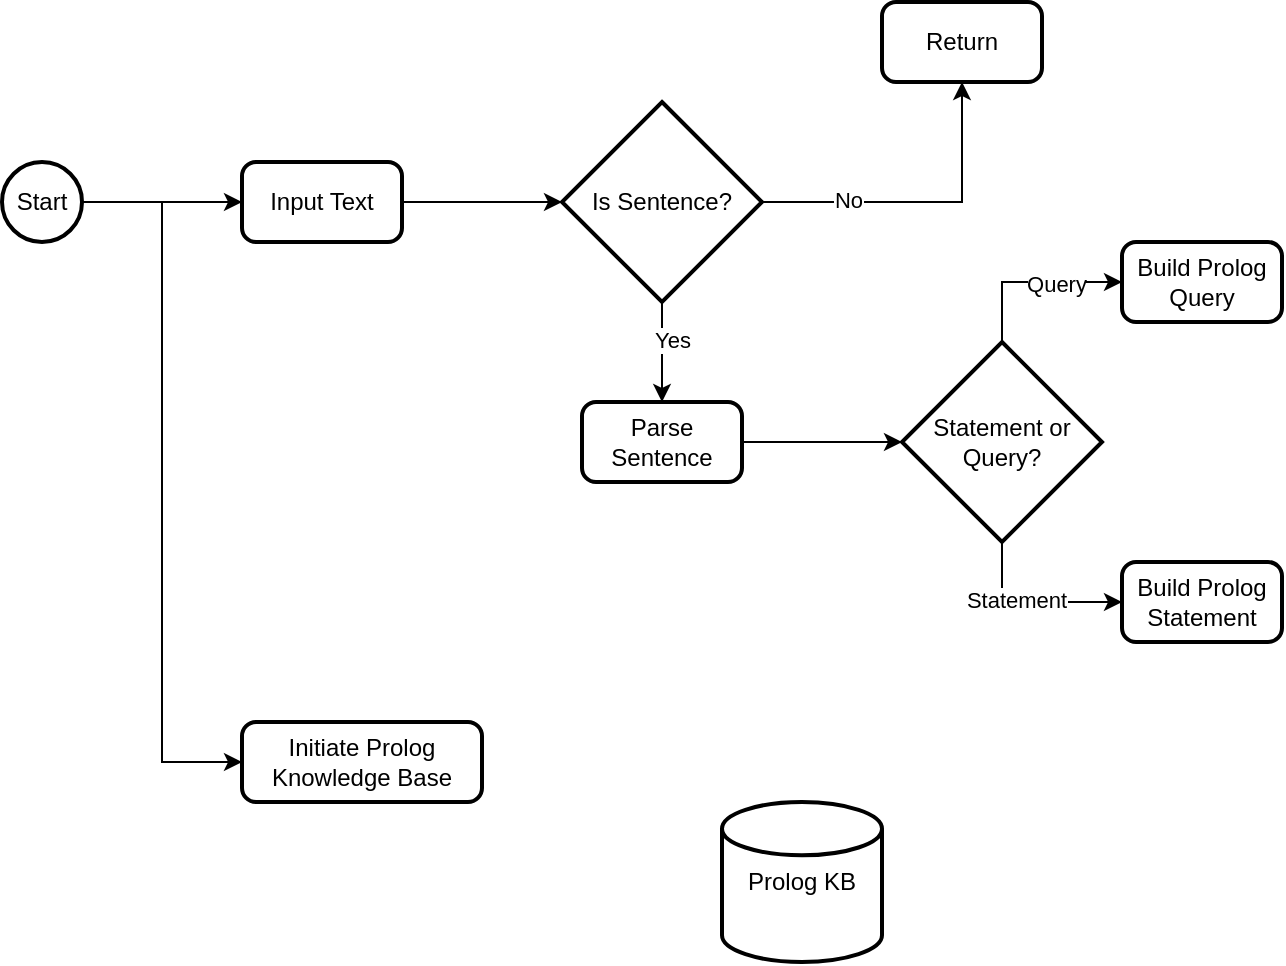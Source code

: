 <mxfile version="22.1.0" type="device">
  <diagram name="Page-1" id="NnJHsPxq7P07Nw5eCB16">
    <mxGraphModel dx="1026" dy="691" grid="1" gridSize="10" guides="1" tooltips="1" connect="1" arrows="1" fold="1" page="1" pageScale="1" pageWidth="850" pageHeight="1100" math="0" shadow="0">
      <root>
        <mxCell id="0" />
        <mxCell id="1" parent="0" />
        <mxCell id="maihAeDizmU0Ly6PPmom-8" style="edgeStyle=orthogonalEdgeStyle;rounded=0;orthogonalLoop=1;jettySize=auto;html=1;" edge="1" parent="1" source="maihAeDizmU0Ly6PPmom-1" target="maihAeDizmU0Ly6PPmom-2">
          <mxGeometry relative="1" as="geometry" />
        </mxCell>
        <mxCell id="maihAeDizmU0Ly6PPmom-23" style="edgeStyle=orthogonalEdgeStyle;rounded=0;orthogonalLoop=1;jettySize=auto;html=1;entryX=0;entryY=0.5;entryDx=0;entryDy=0;" edge="1" parent="1" source="maihAeDizmU0Ly6PPmom-1" target="maihAeDizmU0Ly6PPmom-22">
          <mxGeometry relative="1" as="geometry" />
        </mxCell>
        <mxCell id="maihAeDizmU0Ly6PPmom-1" value="Start" style="strokeWidth=2;html=1;shape=mxgraph.flowchart.start_2;whiteSpace=wrap;" vertex="1" parent="1">
          <mxGeometry x="80" y="480" width="40" height="40" as="geometry" />
        </mxCell>
        <mxCell id="maihAeDizmU0Ly6PPmom-2" value="Input Text" style="rounded=1;whiteSpace=wrap;html=1;absoluteArcSize=1;arcSize=14;strokeWidth=2;" vertex="1" parent="1">
          <mxGeometry x="200" y="480" width="80" height="40" as="geometry" />
        </mxCell>
        <mxCell id="maihAeDizmU0Ly6PPmom-10" style="edgeStyle=orthogonalEdgeStyle;rounded=0;orthogonalLoop=1;jettySize=auto;html=1;entryX=0.5;entryY=0;entryDx=0;entryDy=0;" edge="1" parent="1" source="maihAeDizmU0Ly6PPmom-3" target="maihAeDizmU0Ly6PPmom-4">
          <mxGeometry relative="1" as="geometry" />
        </mxCell>
        <mxCell id="maihAeDizmU0Ly6PPmom-11" value="Yes" style="edgeLabel;html=1;align=center;verticalAlign=middle;resizable=0;points=[];" vertex="1" connectable="0" parent="maihAeDizmU0Ly6PPmom-10">
          <mxGeometry x="-0.24" y="5" relative="1" as="geometry">
            <mxPoint as="offset" />
          </mxGeometry>
        </mxCell>
        <mxCell id="maihAeDizmU0Ly6PPmom-13" style="edgeStyle=orthogonalEdgeStyle;rounded=0;orthogonalLoop=1;jettySize=auto;html=1;entryX=0.5;entryY=1;entryDx=0;entryDy=0;" edge="1" parent="1" source="maihAeDizmU0Ly6PPmom-3" target="maihAeDizmU0Ly6PPmom-12">
          <mxGeometry relative="1" as="geometry" />
        </mxCell>
        <mxCell id="maihAeDizmU0Ly6PPmom-14" value="No" style="edgeLabel;html=1;align=center;verticalAlign=middle;resizable=0;points=[];" vertex="1" connectable="0" parent="maihAeDizmU0Ly6PPmom-13">
          <mxGeometry x="-0.463" y="1" relative="1" as="geometry">
            <mxPoint as="offset" />
          </mxGeometry>
        </mxCell>
        <mxCell id="maihAeDizmU0Ly6PPmom-3" value="Is Sentence?" style="strokeWidth=2;html=1;shape=mxgraph.flowchart.decision;whiteSpace=wrap;" vertex="1" parent="1">
          <mxGeometry x="360" y="450" width="100" height="100" as="geometry" />
        </mxCell>
        <mxCell id="maihAeDizmU0Ly6PPmom-4" value="Parse Sentence" style="rounded=1;whiteSpace=wrap;html=1;absoluteArcSize=1;arcSize=14;strokeWidth=2;" vertex="1" parent="1">
          <mxGeometry x="370" y="600" width="80" height="40" as="geometry" />
        </mxCell>
        <mxCell id="maihAeDizmU0Ly6PPmom-18" style="edgeStyle=orthogonalEdgeStyle;rounded=0;orthogonalLoop=1;jettySize=auto;html=1;entryX=0;entryY=0.5;entryDx=0;entryDy=0;" edge="1" parent="1" source="maihAeDizmU0Ly6PPmom-5" target="maihAeDizmU0Ly6PPmom-7">
          <mxGeometry relative="1" as="geometry">
            <Array as="points">
              <mxPoint x="580" y="700" />
            </Array>
          </mxGeometry>
        </mxCell>
        <mxCell id="maihAeDizmU0Ly6PPmom-19" value="Statement" style="edgeLabel;html=1;align=center;verticalAlign=middle;resizable=0;points=[];" vertex="1" connectable="0" parent="maihAeDizmU0Ly6PPmom-18">
          <mxGeometry x="-0.178" y="1" relative="1" as="geometry">
            <mxPoint as="offset" />
          </mxGeometry>
        </mxCell>
        <mxCell id="maihAeDizmU0Ly6PPmom-20" style="edgeStyle=orthogonalEdgeStyle;rounded=0;orthogonalLoop=1;jettySize=auto;html=1;entryX=0;entryY=0.5;entryDx=0;entryDy=0;" edge="1" parent="1" source="maihAeDizmU0Ly6PPmom-5" target="maihAeDizmU0Ly6PPmom-6">
          <mxGeometry relative="1" as="geometry">
            <Array as="points">
              <mxPoint x="580" y="540" />
            </Array>
          </mxGeometry>
        </mxCell>
        <mxCell id="maihAeDizmU0Ly6PPmom-21" value="Query" style="edgeLabel;html=1;align=center;verticalAlign=middle;resizable=0;points=[];" vertex="1" connectable="0" parent="maihAeDizmU0Ly6PPmom-20">
          <mxGeometry x="0.267" y="-1" relative="1" as="geometry">
            <mxPoint as="offset" />
          </mxGeometry>
        </mxCell>
        <mxCell id="maihAeDizmU0Ly6PPmom-5" value="Statement or Query?" style="strokeWidth=2;html=1;shape=mxgraph.flowchart.decision;whiteSpace=wrap;" vertex="1" parent="1">
          <mxGeometry x="530" y="570" width="100" height="100" as="geometry" />
        </mxCell>
        <mxCell id="maihAeDizmU0Ly6PPmom-6" value="Build Prolog Query" style="rounded=1;whiteSpace=wrap;html=1;absoluteArcSize=1;arcSize=14;strokeWidth=2;" vertex="1" parent="1">
          <mxGeometry x="640" y="520" width="80" height="40" as="geometry" />
        </mxCell>
        <mxCell id="maihAeDizmU0Ly6PPmom-7" value="Build Prolog Statement" style="rounded=1;whiteSpace=wrap;html=1;absoluteArcSize=1;arcSize=14;strokeWidth=2;" vertex="1" parent="1">
          <mxGeometry x="640" y="680" width="80" height="40" as="geometry" />
        </mxCell>
        <mxCell id="maihAeDizmU0Ly6PPmom-9" style="edgeStyle=orthogonalEdgeStyle;rounded=0;orthogonalLoop=1;jettySize=auto;html=1;entryX=0;entryY=0.5;entryDx=0;entryDy=0;entryPerimeter=0;" edge="1" parent="1" source="maihAeDizmU0Ly6PPmom-2" target="maihAeDizmU0Ly6PPmom-3">
          <mxGeometry relative="1" as="geometry" />
        </mxCell>
        <mxCell id="maihAeDizmU0Ly6PPmom-12" value="Return" style="rounded=1;whiteSpace=wrap;html=1;absoluteArcSize=1;arcSize=14;strokeWidth=2;" vertex="1" parent="1">
          <mxGeometry x="520" y="400" width="80" height="40" as="geometry" />
        </mxCell>
        <mxCell id="maihAeDizmU0Ly6PPmom-15" style="edgeStyle=orthogonalEdgeStyle;rounded=0;orthogonalLoop=1;jettySize=auto;html=1;entryX=0;entryY=0.5;entryDx=0;entryDy=0;entryPerimeter=0;" edge="1" parent="1" source="maihAeDizmU0Ly6PPmom-4" target="maihAeDizmU0Ly6PPmom-5">
          <mxGeometry relative="1" as="geometry" />
        </mxCell>
        <mxCell id="maihAeDizmU0Ly6PPmom-22" value="Initiate Prolog Knowledge Base" style="rounded=1;whiteSpace=wrap;html=1;absoluteArcSize=1;arcSize=14;strokeWidth=2;" vertex="1" parent="1">
          <mxGeometry x="200" y="760" width="120" height="40" as="geometry" />
        </mxCell>
        <mxCell id="maihAeDizmU0Ly6PPmom-24" value="Prolog KB" style="strokeWidth=2;html=1;shape=mxgraph.flowchart.database;whiteSpace=wrap;" vertex="1" parent="1">
          <mxGeometry x="440" y="800" width="80" height="80" as="geometry" />
        </mxCell>
      </root>
    </mxGraphModel>
  </diagram>
</mxfile>
